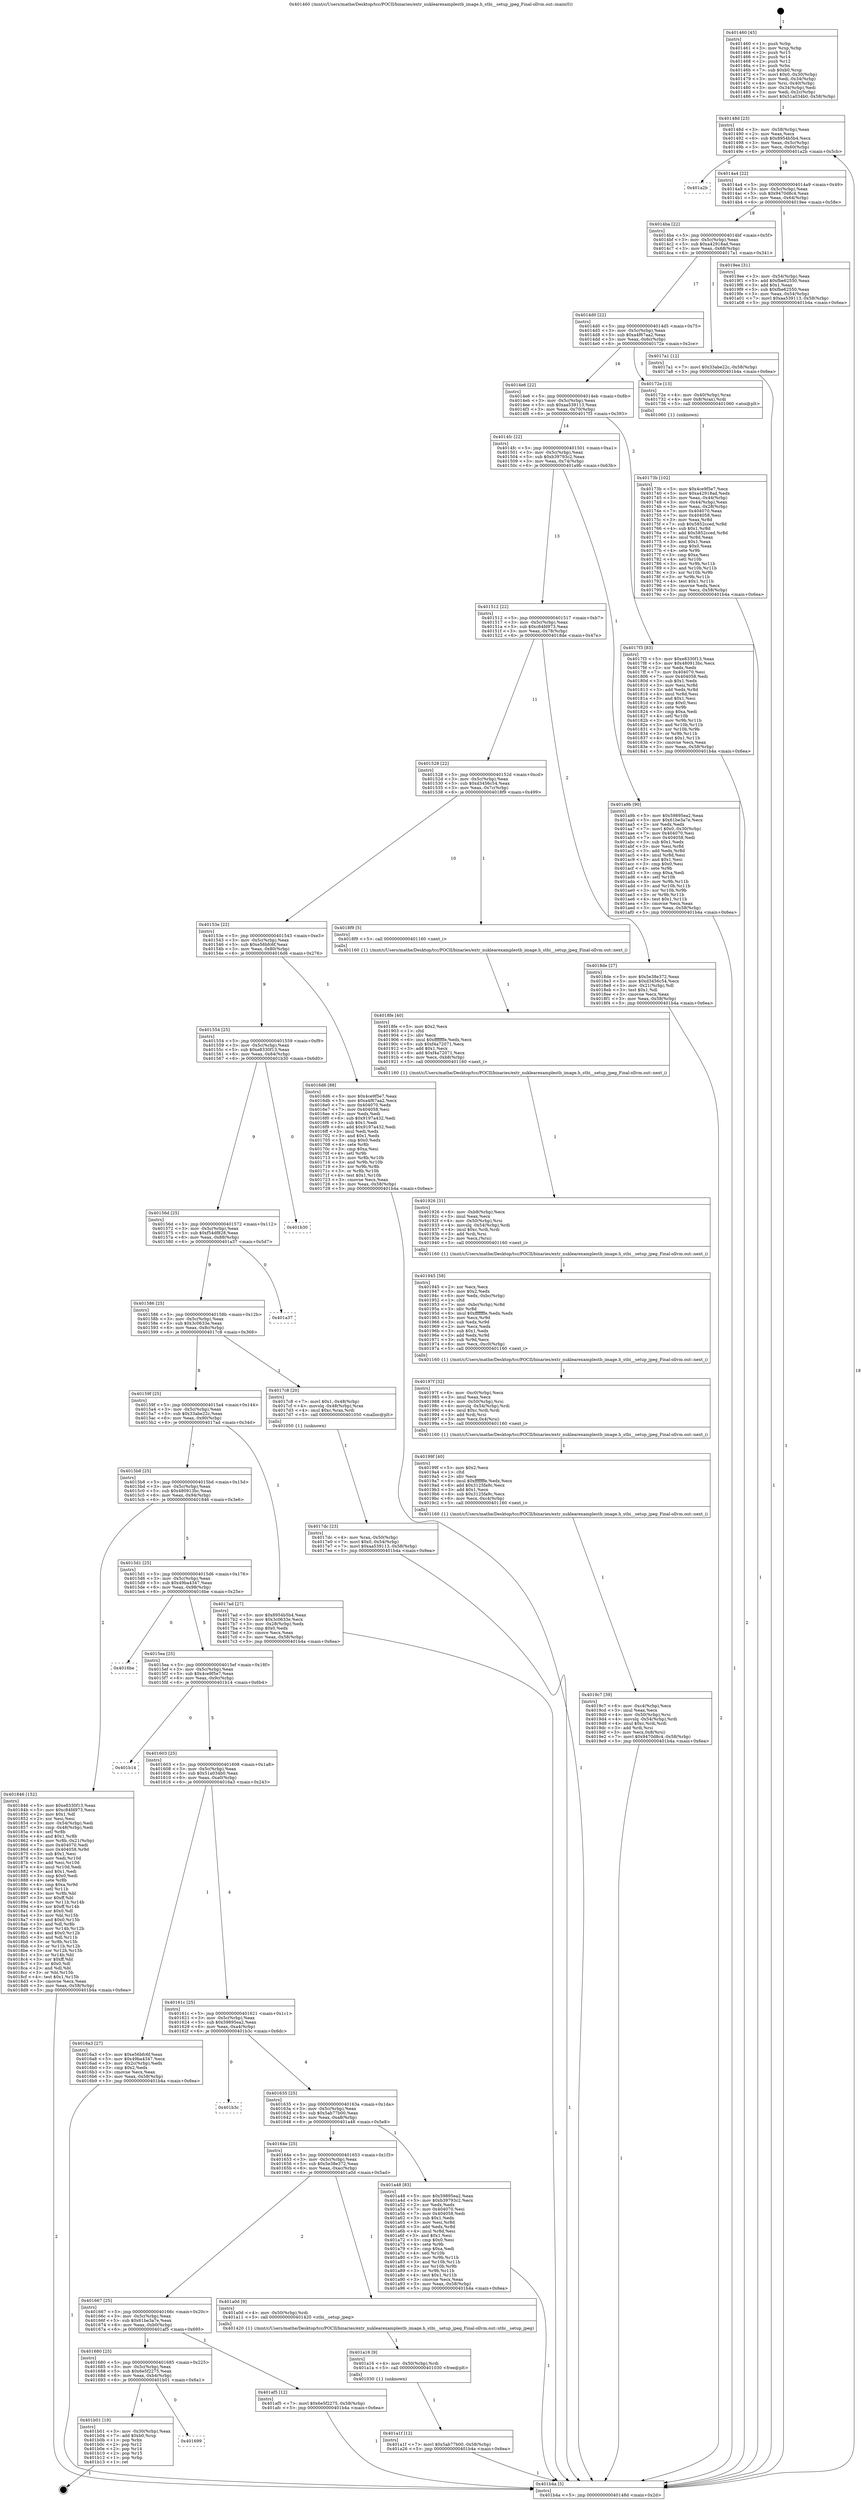 digraph "0x401460" {
  label = "0x401460 (/mnt/c/Users/mathe/Desktop/tcc/POCII/binaries/extr_nuklearexamplestb_image.h_stbi__setup_jpeg_Final-ollvm.out::main(0))"
  labelloc = "t"
  node[shape=record]

  Entry [label="",width=0.3,height=0.3,shape=circle,fillcolor=black,style=filled]
  "0x40148d" [label="{
     0x40148d [23]\l
     | [instrs]\l
     &nbsp;&nbsp;0x40148d \<+3\>: mov -0x58(%rbp),%eax\l
     &nbsp;&nbsp;0x401490 \<+2\>: mov %eax,%ecx\l
     &nbsp;&nbsp;0x401492 \<+6\>: sub $0x8954b5b4,%ecx\l
     &nbsp;&nbsp;0x401498 \<+3\>: mov %eax,-0x5c(%rbp)\l
     &nbsp;&nbsp;0x40149b \<+3\>: mov %ecx,-0x60(%rbp)\l
     &nbsp;&nbsp;0x40149e \<+6\>: je 0000000000401a2b \<main+0x5cb\>\l
  }"]
  "0x401a2b" [label="{
     0x401a2b\l
  }", style=dashed]
  "0x4014a4" [label="{
     0x4014a4 [22]\l
     | [instrs]\l
     &nbsp;&nbsp;0x4014a4 \<+5\>: jmp 00000000004014a9 \<main+0x49\>\l
     &nbsp;&nbsp;0x4014a9 \<+3\>: mov -0x5c(%rbp),%eax\l
     &nbsp;&nbsp;0x4014ac \<+5\>: sub $0x9470d8c4,%eax\l
     &nbsp;&nbsp;0x4014b1 \<+3\>: mov %eax,-0x64(%rbp)\l
     &nbsp;&nbsp;0x4014b4 \<+6\>: je 00000000004019ee \<main+0x58e\>\l
  }"]
  Exit [label="",width=0.3,height=0.3,shape=circle,fillcolor=black,style=filled,peripheries=2]
  "0x4019ee" [label="{
     0x4019ee [31]\l
     | [instrs]\l
     &nbsp;&nbsp;0x4019ee \<+3\>: mov -0x54(%rbp),%eax\l
     &nbsp;&nbsp;0x4019f1 \<+5\>: add $0xfbe62550,%eax\l
     &nbsp;&nbsp;0x4019f6 \<+3\>: add $0x1,%eax\l
     &nbsp;&nbsp;0x4019f9 \<+5\>: sub $0xfbe62550,%eax\l
     &nbsp;&nbsp;0x4019fe \<+3\>: mov %eax,-0x54(%rbp)\l
     &nbsp;&nbsp;0x401a01 \<+7\>: movl $0xaa539113,-0x58(%rbp)\l
     &nbsp;&nbsp;0x401a08 \<+5\>: jmp 0000000000401b4a \<main+0x6ea\>\l
  }"]
  "0x4014ba" [label="{
     0x4014ba [22]\l
     | [instrs]\l
     &nbsp;&nbsp;0x4014ba \<+5\>: jmp 00000000004014bf \<main+0x5f\>\l
     &nbsp;&nbsp;0x4014bf \<+3\>: mov -0x5c(%rbp),%eax\l
     &nbsp;&nbsp;0x4014c2 \<+5\>: sub $0xa42918ad,%eax\l
     &nbsp;&nbsp;0x4014c7 \<+3\>: mov %eax,-0x68(%rbp)\l
     &nbsp;&nbsp;0x4014ca \<+6\>: je 00000000004017a1 \<main+0x341\>\l
  }"]
  "0x401699" [label="{
     0x401699\l
  }", style=dashed]
  "0x4017a1" [label="{
     0x4017a1 [12]\l
     | [instrs]\l
     &nbsp;&nbsp;0x4017a1 \<+7\>: movl $0x33abe22c,-0x58(%rbp)\l
     &nbsp;&nbsp;0x4017a8 \<+5\>: jmp 0000000000401b4a \<main+0x6ea\>\l
  }"]
  "0x4014d0" [label="{
     0x4014d0 [22]\l
     | [instrs]\l
     &nbsp;&nbsp;0x4014d0 \<+5\>: jmp 00000000004014d5 \<main+0x75\>\l
     &nbsp;&nbsp;0x4014d5 \<+3\>: mov -0x5c(%rbp),%eax\l
     &nbsp;&nbsp;0x4014d8 \<+5\>: sub $0xa4f67aa2,%eax\l
     &nbsp;&nbsp;0x4014dd \<+3\>: mov %eax,-0x6c(%rbp)\l
     &nbsp;&nbsp;0x4014e0 \<+6\>: je 000000000040172e \<main+0x2ce\>\l
  }"]
  "0x401b01" [label="{
     0x401b01 [19]\l
     | [instrs]\l
     &nbsp;&nbsp;0x401b01 \<+3\>: mov -0x30(%rbp),%eax\l
     &nbsp;&nbsp;0x401b04 \<+7\>: add $0xb0,%rsp\l
     &nbsp;&nbsp;0x401b0b \<+1\>: pop %rbx\l
     &nbsp;&nbsp;0x401b0c \<+2\>: pop %r12\l
     &nbsp;&nbsp;0x401b0e \<+2\>: pop %r14\l
     &nbsp;&nbsp;0x401b10 \<+2\>: pop %r15\l
     &nbsp;&nbsp;0x401b12 \<+1\>: pop %rbp\l
     &nbsp;&nbsp;0x401b13 \<+1\>: ret\l
  }"]
  "0x40172e" [label="{
     0x40172e [13]\l
     | [instrs]\l
     &nbsp;&nbsp;0x40172e \<+4\>: mov -0x40(%rbp),%rax\l
     &nbsp;&nbsp;0x401732 \<+4\>: mov 0x8(%rax),%rdi\l
     &nbsp;&nbsp;0x401736 \<+5\>: call 0000000000401060 \<atoi@plt\>\l
     | [calls]\l
     &nbsp;&nbsp;0x401060 \{1\} (unknown)\l
  }"]
  "0x4014e6" [label="{
     0x4014e6 [22]\l
     | [instrs]\l
     &nbsp;&nbsp;0x4014e6 \<+5\>: jmp 00000000004014eb \<main+0x8b\>\l
     &nbsp;&nbsp;0x4014eb \<+3\>: mov -0x5c(%rbp),%eax\l
     &nbsp;&nbsp;0x4014ee \<+5\>: sub $0xaa539113,%eax\l
     &nbsp;&nbsp;0x4014f3 \<+3\>: mov %eax,-0x70(%rbp)\l
     &nbsp;&nbsp;0x4014f6 \<+6\>: je 00000000004017f3 \<main+0x393\>\l
  }"]
  "0x401680" [label="{
     0x401680 [25]\l
     | [instrs]\l
     &nbsp;&nbsp;0x401680 \<+5\>: jmp 0000000000401685 \<main+0x225\>\l
     &nbsp;&nbsp;0x401685 \<+3\>: mov -0x5c(%rbp),%eax\l
     &nbsp;&nbsp;0x401688 \<+5\>: sub $0x6e5f2275,%eax\l
     &nbsp;&nbsp;0x40168d \<+6\>: mov %eax,-0xb4(%rbp)\l
     &nbsp;&nbsp;0x401693 \<+6\>: je 0000000000401b01 \<main+0x6a1\>\l
  }"]
  "0x4017f3" [label="{
     0x4017f3 [83]\l
     | [instrs]\l
     &nbsp;&nbsp;0x4017f3 \<+5\>: mov $0xe8330f13,%eax\l
     &nbsp;&nbsp;0x4017f8 \<+5\>: mov $0x480913bc,%ecx\l
     &nbsp;&nbsp;0x4017fd \<+2\>: xor %edx,%edx\l
     &nbsp;&nbsp;0x4017ff \<+7\>: mov 0x404070,%esi\l
     &nbsp;&nbsp;0x401806 \<+7\>: mov 0x404058,%edi\l
     &nbsp;&nbsp;0x40180d \<+3\>: sub $0x1,%edx\l
     &nbsp;&nbsp;0x401810 \<+3\>: mov %esi,%r8d\l
     &nbsp;&nbsp;0x401813 \<+3\>: add %edx,%r8d\l
     &nbsp;&nbsp;0x401816 \<+4\>: imul %r8d,%esi\l
     &nbsp;&nbsp;0x40181a \<+3\>: and $0x1,%esi\l
     &nbsp;&nbsp;0x40181d \<+3\>: cmp $0x0,%esi\l
     &nbsp;&nbsp;0x401820 \<+4\>: sete %r9b\l
     &nbsp;&nbsp;0x401824 \<+3\>: cmp $0xa,%edi\l
     &nbsp;&nbsp;0x401827 \<+4\>: setl %r10b\l
     &nbsp;&nbsp;0x40182b \<+3\>: mov %r9b,%r11b\l
     &nbsp;&nbsp;0x40182e \<+3\>: and %r10b,%r11b\l
     &nbsp;&nbsp;0x401831 \<+3\>: xor %r10b,%r9b\l
     &nbsp;&nbsp;0x401834 \<+3\>: or %r9b,%r11b\l
     &nbsp;&nbsp;0x401837 \<+4\>: test $0x1,%r11b\l
     &nbsp;&nbsp;0x40183b \<+3\>: cmovne %ecx,%eax\l
     &nbsp;&nbsp;0x40183e \<+3\>: mov %eax,-0x58(%rbp)\l
     &nbsp;&nbsp;0x401841 \<+5\>: jmp 0000000000401b4a \<main+0x6ea\>\l
  }"]
  "0x4014fc" [label="{
     0x4014fc [22]\l
     | [instrs]\l
     &nbsp;&nbsp;0x4014fc \<+5\>: jmp 0000000000401501 \<main+0xa1\>\l
     &nbsp;&nbsp;0x401501 \<+3\>: mov -0x5c(%rbp),%eax\l
     &nbsp;&nbsp;0x401504 \<+5\>: sub $0xb39793c2,%eax\l
     &nbsp;&nbsp;0x401509 \<+3\>: mov %eax,-0x74(%rbp)\l
     &nbsp;&nbsp;0x40150c \<+6\>: je 0000000000401a9b \<main+0x63b\>\l
  }"]
  "0x401af5" [label="{
     0x401af5 [12]\l
     | [instrs]\l
     &nbsp;&nbsp;0x401af5 \<+7\>: movl $0x6e5f2275,-0x58(%rbp)\l
     &nbsp;&nbsp;0x401afc \<+5\>: jmp 0000000000401b4a \<main+0x6ea\>\l
  }"]
  "0x401a9b" [label="{
     0x401a9b [90]\l
     | [instrs]\l
     &nbsp;&nbsp;0x401a9b \<+5\>: mov $0x59895ea2,%eax\l
     &nbsp;&nbsp;0x401aa0 \<+5\>: mov $0x61be3a7e,%ecx\l
     &nbsp;&nbsp;0x401aa5 \<+2\>: xor %edx,%edx\l
     &nbsp;&nbsp;0x401aa7 \<+7\>: movl $0x0,-0x30(%rbp)\l
     &nbsp;&nbsp;0x401aae \<+7\>: mov 0x404070,%esi\l
     &nbsp;&nbsp;0x401ab5 \<+7\>: mov 0x404058,%edi\l
     &nbsp;&nbsp;0x401abc \<+3\>: sub $0x1,%edx\l
     &nbsp;&nbsp;0x401abf \<+3\>: mov %esi,%r8d\l
     &nbsp;&nbsp;0x401ac2 \<+3\>: add %edx,%r8d\l
     &nbsp;&nbsp;0x401ac5 \<+4\>: imul %r8d,%esi\l
     &nbsp;&nbsp;0x401ac9 \<+3\>: and $0x1,%esi\l
     &nbsp;&nbsp;0x401acc \<+3\>: cmp $0x0,%esi\l
     &nbsp;&nbsp;0x401acf \<+4\>: sete %r9b\l
     &nbsp;&nbsp;0x401ad3 \<+3\>: cmp $0xa,%edi\l
     &nbsp;&nbsp;0x401ad6 \<+4\>: setl %r10b\l
     &nbsp;&nbsp;0x401ada \<+3\>: mov %r9b,%r11b\l
     &nbsp;&nbsp;0x401add \<+3\>: and %r10b,%r11b\l
     &nbsp;&nbsp;0x401ae0 \<+3\>: xor %r10b,%r9b\l
     &nbsp;&nbsp;0x401ae3 \<+3\>: or %r9b,%r11b\l
     &nbsp;&nbsp;0x401ae6 \<+4\>: test $0x1,%r11b\l
     &nbsp;&nbsp;0x401aea \<+3\>: cmovne %ecx,%eax\l
     &nbsp;&nbsp;0x401aed \<+3\>: mov %eax,-0x58(%rbp)\l
     &nbsp;&nbsp;0x401af0 \<+5\>: jmp 0000000000401b4a \<main+0x6ea\>\l
  }"]
  "0x401512" [label="{
     0x401512 [22]\l
     | [instrs]\l
     &nbsp;&nbsp;0x401512 \<+5\>: jmp 0000000000401517 \<main+0xb7\>\l
     &nbsp;&nbsp;0x401517 \<+3\>: mov -0x5c(%rbp),%eax\l
     &nbsp;&nbsp;0x40151a \<+5\>: sub $0xc84fd973,%eax\l
     &nbsp;&nbsp;0x40151f \<+3\>: mov %eax,-0x78(%rbp)\l
     &nbsp;&nbsp;0x401522 \<+6\>: je 00000000004018de \<main+0x47e\>\l
  }"]
  "0x401a1f" [label="{
     0x401a1f [12]\l
     | [instrs]\l
     &nbsp;&nbsp;0x401a1f \<+7\>: movl $0x5ab77b00,-0x58(%rbp)\l
     &nbsp;&nbsp;0x401a26 \<+5\>: jmp 0000000000401b4a \<main+0x6ea\>\l
  }"]
  "0x4018de" [label="{
     0x4018de [27]\l
     | [instrs]\l
     &nbsp;&nbsp;0x4018de \<+5\>: mov $0x5e38e372,%eax\l
     &nbsp;&nbsp;0x4018e3 \<+5\>: mov $0xd3456c54,%ecx\l
     &nbsp;&nbsp;0x4018e8 \<+3\>: mov -0x21(%rbp),%dl\l
     &nbsp;&nbsp;0x4018eb \<+3\>: test $0x1,%dl\l
     &nbsp;&nbsp;0x4018ee \<+3\>: cmovne %ecx,%eax\l
     &nbsp;&nbsp;0x4018f1 \<+3\>: mov %eax,-0x58(%rbp)\l
     &nbsp;&nbsp;0x4018f4 \<+5\>: jmp 0000000000401b4a \<main+0x6ea\>\l
  }"]
  "0x401528" [label="{
     0x401528 [22]\l
     | [instrs]\l
     &nbsp;&nbsp;0x401528 \<+5\>: jmp 000000000040152d \<main+0xcd\>\l
     &nbsp;&nbsp;0x40152d \<+3\>: mov -0x5c(%rbp),%eax\l
     &nbsp;&nbsp;0x401530 \<+5\>: sub $0xd3456c54,%eax\l
     &nbsp;&nbsp;0x401535 \<+3\>: mov %eax,-0x7c(%rbp)\l
     &nbsp;&nbsp;0x401538 \<+6\>: je 00000000004018f9 \<main+0x499\>\l
  }"]
  "0x401a16" [label="{
     0x401a16 [9]\l
     | [instrs]\l
     &nbsp;&nbsp;0x401a16 \<+4\>: mov -0x50(%rbp),%rdi\l
     &nbsp;&nbsp;0x401a1a \<+5\>: call 0000000000401030 \<free@plt\>\l
     | [calls]\l
     &nbsp;&nbsp;0x401030 \{1\} (unknown)\l
  }"]
  "0x4018f9" [label="{
     0x4018f9 [5]\l
     | [instrs]\l
     &nbsp;&nbsp;0x4018f9 \<+5\>: call 0000000000401160 \<next_i\>\l
     | [calls]\l
     &nbsp;&nbsp;0x401160 \{1\} (/mnt/c/Users/mathe/Desktop/tcc/POCII/binaries/extr_nuklearexamplestb_image.h_stbi__setup_jpeg_Final-ollvm.out::next_i)\l
  }"]
  "0x40153e" [label="{
     0x40153e [22]\l
     | [instrs]\l
     &nbsp;&nbsp;0x40153e \<+5\>: jmp 0000000000401543 \<main+0xe3\>\l
     &nbsp;&nbsp;0x401543 \<+3\>: mov -0x5c(%rbp),%eax\l
     &nbsp;&nbsp;0x401546 \<+5\>: sub $0xe56bfc6f,%eax\l
     &nbsp;&nbsp;0x40154b \<+3\>: mov %eax,-0x80(%rbp)\l
     &nbsp;&nbsp;0x40154e \<+6\>: je 00000000004016d6 \<main+0x276\>\l
  }"]
  "0x401667" [label="{
     0x401667 [25]\l
     | [instrs]\l
     &nbsp;&nbsp;0x401667 \<+5\>: jmp 000000000040166c \<main+0x20c\>\l
     &nbsp;&nbsp;0x40166c \<+3\>: mov -0x5c(%rbp),%eax\l
     &nbsp;&nbsp;0x40166f \<+5\>: sub $0x61be3a7e,%eax\l
     &nbsp;&nbsp;0x401674 \<+6\>: mov %eax,-0xb0(%rbp)\l
     &nbsp;&nbsp;0x40167a \<+6\>: je 0000000000401af5 \<main+0x695\>\l
  }"]
  "0x4016d6" [label="{
     0x4016d6 [88]\l
     | [instrs]\l
     &nbsp;&nbsp;0x4016d6 \<+5\>: mov $0x4ce9f5e7,%eax\l
     &nbsp;&nbsp;0x4016db \<+5\>: mov $0xa4f67aa2,%ecx\l
     &nbsp;&nbsp;0x4016e0 \<+7\>: mov 0x404070,%edx\l
     &nbsp;&nbsp;0x4016e7 \<+7\>: mov 0x404058,%esi\l
     &nbsp;&nbsp;0x4016ee \<+2\>: mov %edx,%edi\l
     &nbsp;&nbsp;0x4016f0 \<+6\>: sub $0x9197a432,%edi\l
     &nbsp;&nbsp;0x4016f6 \<+3\>: sub $0x1,%edi\l
     &nbsp;&nbsp;0x4016f9 \<+6\>: add $0x9197a432,%edi\l
     &nbsp;&nbsp;0x4016ff \<+3\>: imul %edi,%edx\l
     &nbsp;&nbsp;0x401702 \<+3\>: and $0x1,%edx\l
     &nbsp;&nbsp;0x401705 \<+3\>: cmp $0x0,%edx\l
     &nbsp;&nbsp;0x401708 \<+4\>: sete %r8b\l
     &nbsp;&nbsp;0x40170c \<+3\>: cmp $0xa,%esi\l
     &nbsp;&nbsp;0x40170f \<+4\>: setl %r9b\l
     &nbsp;&nbsp;0x401713 \<+3\>: mov %r8b,%r10b\l
     &nbsp;&nbsp;0x401716 \<+3\>: and %r9b,%r10b\l
     &nbsp;&nbsp;0x401719 \<+3\>: xor %r9b,%r8b\l
     &nbsp;&nbsp;0x40171c \<+3\>: or %r8b,%r10b\l
     &nbsp;&nbsp;0x40171f \<+4\>: test $0x1,%r10b\l
     &nbsp;&nbsp;0x401723 \<+3\>: cmovne %ecx,%eax\l
     &nbsp;&nbsp;0x401726 \<+3\>: mov %eax,-0x58(%rbp)\l
     &nbsp;&nbsp;0x401729 \<+5\>: jmp 0000000000401b4a \<main+0x6ea\>\l
  }"]
  "0x401554" [label="{
     0x401554 [25]\l
     | [instrs]\l
     &nbsp;&nbsp;0x401554 \<+5\>: jmp 0000000000401559 \<main+0xf9\>\l
     &nbsp;&nbsp;0x401559 \<+3\>: mov -0x5c(%rbp),%eax\l
     &nbsp;&nbsp;0x40155c \<+5\>: sub $0xe8330f13,%eax\l
     &nbsp;&nbsp;0x401561 \<+6\>: mov %eax,-0x84(%rbp)\l
     &nbsp;&nbsp;0x401567 \<+6\>: je 0000000000401b30 \<main+0x6d0\>\l
  }"]
  "0x401a0d" [label="{
     0x401a0d [9]\l
     | [instrs]\l
     &nbsp;&nbsp;0x401a0d \<+4\>: mov -0x50(%rbp),%rdi\l
     &nbsp;&nbsp;0x401a11 \<+5\>: call 0000000000401420 \<stbi__setup_jpeg\>\l
     | [calls]\l
     &nbsp;&nbsp;0x401420 \{1\} (/mnt/c/Users/mathe/Desktop/tcc/POCII/binaries/extr_nuklearexamplestb_image.h_stbi__setup_jpeg_Final-ollvm.out::stbi__setup_jpeg)\l
  }"]
  "0x401b30" [label="{
     0x401b30\l
  }", style=dashed]
  "0x40156d" [label="{
     0x40156d [25]\l
     | [instrs]\l
     &nbsp;&nbsp;0x40156d \<+5\>: jmp 0000000000401572 \<main+0x112\>\l
     &nbsp;&nbsp;0x401572 \<+3\>: mov -0x5c(%rbp),%eax\l
     &nbsp;&nbsp;0x401575 \<+5\>: sub $0xf54df828,%eax\l
     &nbsp;&nbsp;0x40157a \<+6\>: mov %eax,-0x88(%rbp)\l
     &nbsp;&nbsp;0x401580 \<+6\>: je 0000000000401a37 \<main+0x5d7\>\l
  }"]
  "0x40164e" [label="{
     0x40164e [25]\l
     | [instrs]\l
     &nbsp;&nbsp;0x40164e \<+5\>: jmp 0000000000401653 \<main+0x1f3\>\l
     &nbsp;&nbsp;0x401653 \<+3\>: mov -0x5c(%rbp),%eax\l
     &nbsp;&nbsp;0x401656 \<+5\>: sub $0x5e38e372,%eax\l
     &nbsp;&nbsp;0x40165b \<+6\>: mov %eax,-0xac(%rbp)\l
     &nbsp;&nbsp;0x401661 \<+6\>: je 0000000000401a0d \<main+0x5ad\>\l
  }"]
  "0x401a37" [label="{
     0x401a37\l
  }", style=dashed]
  "0x401586" [label="{
     0x401586 [25]\l
     | [instrs]\l
     &nbsp;&nbsp;0x401586 \<+5\>: jmp 000000000040158b \<main+0x12b\>\l
     &nbsp;&nbsp;0x40158b \<+3\>: mov -0x5c(%rbp),%eax\l
     &nbsp;&nbsp;0x40158e \<+5\>: sub $0x3c0633e,%eax\l
     &nbsp;&nbsp;0x401593 \<+6\>: mov %eax,-0x8c(%rbp)\l
     &nbsp;&nbsp;0x401599 \<+6\>: je 00000000004017c8 \<main+0x368\>\l
  }"]
  "0x401a48" [label="{
     0x401a48 [83]\l
     | [instrs]\l
     &nbsp;&nbsp;0x401a48 \<+5\>: mov $0x59895ea2,%eax\l
     &nbsp;&nbsp;0x401a4d \<+5\>: mov $0xb39793c2,%ecx\l
     &nbsp;&nbsp;0x401a52 \<+2\>: xor %edx,%edx\l
     &nbsp;&nbsp;0x401a54 \<+7\>: mov 0x404070,%esi\l
     &nbsp;&nbsp;0x401a5b \<+7\>: mov 0x404058,%edi\l
     &nbsp;&nbsp;0x401a62 \<+3\>: sub $0x1,%edx\l
     &nbsp;&nbsp;0x401a65 \<+3\>: mov %esi,%r8d\l
     &nbsp;&nbsp;0x401a68 \<+3\>: add %edx,%r8d\l
     &nbsp;&nbsp;0x401a6b \<+4\>: imul %r8d,%esi\l
     &nbsp;&nbsp;0x401a6f \<+3\>: and $0x1,%esi\l
     &nbsp;&nbsp;0x401a72 \<+3\>: cmp $0x0,%esi\l
     &nbsp;&nbsp;0x401a75 \<+4\>: sete %r9b\l
     &nbsp;&nbsp;0x401a79 \<+3\>: cmp $0xa,%edi\l
     &nbsp;&nbsp;0x401a7c \<+4\>: setl %r10b\l
     &nbsp;&nbsp;0x401a80 \<+3\>: mov %r9b,%r11b\l
     &nbsp;&nbsp;0x401a83 \<+3\>: and %r10b,%r11b\l
     &nbsp;&nbsp;0x401a86 \<+3\>: xor %r10b,%r9b\l
     &nbsp;&nbsp;0x401a89 \<+3\>: or %r9b,%r11b\l
     &nbsp;&nbsp;0x401a8c \<+4\>: test $0x1,%r11b\l
     &nbsp;&nbsp;0x401a90 \<+3\>: cmovne %ecx,%eax\l
     &nbsp;&nbsp;0x401a93 \<+3\>: mov %eax,-0x58(%rbp)\l
     &nbsp;&nbsp;0x401a96 \<+5\>: jmp 0000000000401b4a \<main+0x6ea\>\l
  }"]
  "0x4017c8" [label="{
     0x4017c8 [20]\l
     | [instrs]\l
     &nbsp;&nbsp;0x4017c8 \<+7\>: movl $0x1,-0x48(%rbp)\l
     &nbsp;&nbsp;0x4017cf \<+4\>: movslq -0x48(%rbp),%rax\l
     &nbsp;&nbsp;0x4017d3 \<+4\>: imul $0xc,%rax,%rdi\l
     &nbsp;&nbsp;0x4017d7 \<+5\>: call 0000000000401050 \<malloc@plt\>\l
     | [calls]\l
     &nbsp;&nbsp;0x401050 \{1\} (unknown)\l
  }"]
  "0x40159f" [label="{
     0x40159f [25]\l
     | [instrs]\l
     &nbsp;&nbsp;0x40159f \<+5\>: jmp 00000000004015a4 \<main+0x144\>\l
     &nbsp;&nbsp;0x4015a4 \<+3\>: mov -0x5c(%rbp),%eax\l
     &nbsp;&nbsp;0x4015a7 \<+5\>: sub $0x33abe22c,%eax\l
     &nbsp;&nbsp;0x4015ac \<+6\>: mov %eax,-0x90(%rbp)\l
     &nbsp;&nbsp;0x4015b2 \<+6\>: je 00000000004017ad \<main+0x34d\>\l
  }"]
  "0x401635" [label="{
     0x401635 [25]\l
     | [instrs]\l
     &nbsp;&nbsp;0x401635 \<+5\>: jmp 000000000040163a \<main+0x1da\>\l
     &nbsp;&nbsp;0x40163a \<+3\>: mov -0x5c(%rbp),%eax\l
     &nbsp;&nbsp;0x40163d \<+5\>: sub $0x5ab77b00,%eax\l
     &nbsp;&nbsp;0x401642 \<+6\>: mov %eax,-0xa8(%rbp)\l
     &nbsp;&nbsp;0x401648 \<+6\>: je 0000000000401a48 \<main+0x5e8\>\l
  }"]
  "0x4017ad" [label="{
     0x4017ad [27]\l
     | [instrs]\l
     &nbsp;&nbsp;0x4017ad \<+5\>: mov $0x8954b5b4,%eax\l
     &nbsp;&nbsp;0x4017b2 \<+5\>: mov $0x3c0633e,%ecx\l
     &nbsp;&nbsp;0x4017b7 \<+3\>: mov -0x28(%rbp),%edx\l
     &nbsp;&nbsp;0x4017ba \<+3\>: cmp $0x0,%edx\l
     &nbsp;&nbsp;0x4017bd \<+3\>: cmove %ecx,%eax\l
     &nbsp;&nbsp;0x4017c0 \<+3\>: mov %eax,-0x58(%rbp)\l
     &nbsp;&nbsp;0x4017c3 \<+5\>: jmp 0000000000401b4a \<main+0x6ea\>\l
  }"]
  "0x4015b8" [label="{
     0x4015b8 [25]\l
     | [instrs]\l
     &nbsp;&nbsp;0x4015b8 \<+5\>: jmp 00000000004015bd \<main+0x15d\>\l
     &nbsp;&nbsp;0x4015bd \<+3\>: mov -0x5c(%rbp),%eax\l
     &nbsp;&nbsp;0x4015c0 \<+5\>: sub $0x480913bc,%eax\l
     &nbsp;&nbsp;0x4015c5 \<+6\>: mov %eax,-0x94(%rbp)\l
     &nbsp;&nbsp;0x4015cb \<+6\>: je 0000000000401846 \<main+0x3e6\>\l
  }"]
  "0x401b3c" [label="{
     0x401b3c\l
  }", style=dashed]
  "0x401846" [label="{
     0x401846 [152]\l
     | [instrs]\l
     &nbsp;&nbsp;0x401846 \<+5\>: mov $0xe8330f13,%eax\l
     &nbsp;&nbsp;0x40184b \<+5\>: mov $0xc84fd973,%ecx\l
     &nbsp;&nbsp;0x401850 \<+2\>: mov $0x1,%dl\l
     &nbsp;&nbsp;0x401852 \<+2\>: xor %esi,%esi\l
     &nbsp;&nbsp;0x401854 \<+3\>: mov -0x54(%rbp),%edi\l
     &nbsp;&nbsp;0x401857 \<+3\>: cmp -0x48(%rbp),%edi\l
     &nbsp;&nbsp;0x40185a \<+4\>: setl %r8b\l
     &nbsp;&nbsp;0x40185e \<+4\>: and $0x1,%r8b\l
     &nbsp;&nbsp;0x401862 \<+4\>: mov %r8b,-0x21(%rbp)\l
     &nbsp;&nbsp;0x401866 \<+7\>: mov 0x404070,%edi\l
     &nbsp;&nbsp;0x40186d \<+8\>: mov 0x404058,%r9d\l
     &nbsp;&nbsp;0x401875 \<+3\>: sub $0x1,%esi\l
     &nbsp;&nbsp;0x401878 \<+3\>: mov %edi,%r10d\l
     &nbsp;&nbsp;0x40187b \<+3\>: add %esi,%r10d\l
     &nbsp;&nbsp;0x40187e \<+4\>: imul %r10d,%edi\l
     &nbsp;&nbsp;0x401882 \<+3\>: and $0x1,%edi\l
     &nbsp;&nbsp;0x401885 \<+3\>: cmp $0x0,%edi\l
     &nbsp;&nbsp;0x401888 \<+4\>: sete %r8b\l
     &nbsp;&nbsp;0x40188c \<+4\>: cmp $0xa,%r9d\l
     &nbsp;&nbsp;0x401890 \<+4\>: setl %r11b\l
     &nbsp;&nbsp;0x401894 \<+3\>: mov %r8b,%bl\l
     &nbsp;&nbsp;0x401897 \<+3\>: xor $0xff,%bl\l
     &nbsp;&nbsp;0x40189a \<+3\>: mov %r11b,%r14b\l
     &nbsp;&nbsp;0x40189d \<+4\>: xor $0xff,%r14b\l
     &nbsp;&nbsp;0x4018a1 \<+3\>: xor $0x0,%dl\l
     &nbsp;&nbsp;0x4018a4 \<+3\>: mov %bl,%r15b\l
     &nbsp;&nbsp;0x4018a7 \<+4\>: and $0x0,%r15b\l
     &nbsp;&nbsp;0x4018ab \<+3\>: and %dl,%r8b\l
     &nbsp;&nbsp;0x4018ae \<+3\>: mov %r14b,%r12b\l
     &nbsp;&nbsp;0x4018b1 \<+4\>: and $0x0,%r12b\l
     &nbsp;&nbsp;0x4018b5 \<+3\>: and %dl,%r11b\l
     &nbsp;&nbsp;0x4018b8 \<+3\>: or %r8b,%r15b\l
     &nbsp;&nbsp;0x4018bb \<+3\>: or %r11b,%r12b\l
     &nbsp;&nbsp;0x4018be \<+3\>: xor %r12b,%r15b\l
     &nbsp;&nbsp;0x4018c1 \<+3\>: or %r14b,%bl\l
     &nbsp;&nbsp;0x4018c4 \<+3\>: xor $0xff,%bl\l
     &nbsp;&nbsp;0x4018c7 \<+3\>: or $0x0,%dl\l
     &nbsp;&nbsp;0x4018ca \<+2\>: and %dl,%bl\l
     &nbsp;&nbsp;0x4018cc \<+3\>: or %bl,%r15b\l
     &nbsp;&nbsp;0x4018cf \<+4\>: test $0x1,%r15b\l
     &nbsp;&nbsp;0x4018d3 \<+3\>: cmovne %ecx,%eax\l
     &nbsp;&nbsp;0x4018d6 \<+3\>: mov %eax,-0x58(%rbp)\l
     &nbsp;&nbsp;0x4018d9 \<+5\>: jmp 0000000000401b4a \<main+0x6ea\>\l
  }"]
  "0x4015d1" [label="{
     0x4015d1 [25]\l
     | [instrs]\l
     &nbsp;&nbsp;0x4015d1 \<+5\>: jmp 00000000004015d6 \<main+0x176\>\l
     &nbsp;&nbsp;0x4015d6 \<+3\>: mov -0x5c(%rbp),%eax\l
     &nbsp;&nbsp;0x4015d9 \<+5\>: sub $0x49ba4347,%eax\l
     &nbsp;&nbsp;0x4015de \<+6\>: mov %eax,-0x98(%rbp)\l
     &nbsp;&nbsp;0x4015e4 \<+6\>: je 00000000004016be \<main+0x25e\>\l
  }"]
  "0x4019c7" [label="{
     0x4019c7 [39]\l
     | [instrs]\l
     &nbsp;&nbsp;0x4019c7 \<+6\>: mov -0xc4(%rbp),%ecx\l
     &nbsp;&nbsp;0x4019cd \<+3\>: imul %eax,%ecx\l
     &nbsp;&nbsp;0x4019d0 \<+4\>: mov -0x50(%rbp),%rsi\l
     &nbsp;&nbsp;0x4019d4 \<+4\>: movslq -0x54(%rbp),%rdi\l
     &nbsp;&nbsp;0x4019d8 \<+4\>: imul $0xc,%rdi,%rdi\l
     &nbsp;&nbsp;0x4019dc \<+3\>: add %rdi,%rsi\l
     &nbsp;&nbsp;0x4019df \<+3\>: mov %ecx,0x8(%rsi)\l
     &nbsp;&nbsp;0x4019e2 \<+7\>: movl $0x9470d8c4,-0x58(%rbp)\l
     &nbsp;&nbsp;0x4019e9 \<+5\>: jmp 0000000000401b4a \<main+0x6ea\>\l
  }"]
  "0x4016be" [label="{
     0x4016be\l
  }", style=dashed]
  "0x4015ea" [label="{
     0x4015ea [25]\l
     | [instrs]\l
     &nbsp;&nbsp;0x4015ea \<+5\>: jmp 00000000004015ef \<main+0x18f\>\l
     &nbsp;&nbsp;0x4015ef \<+3\>: mov -0x5c(%rbp),%eax\l
     &nbsp;&nbsp;0x4015f2 \<+5\>: sub $0x4ce9f5e7,%eax\l
     &nbsp;&nbsp;0x4015f7 \<+6\>: mov %eax,-0x9c(%rbp)\l
     &nbsp;&nbsp;0x4015fd \<+6\>: je 0000000000401b14 \<main+0x6b4\>\l
  }"]
  "0x40199f" [label="{
     0x40199f [40]\l
     | [instrs]\l
     &nbsp;&nbsp;0x40199f \<+5\>: mov $0x2,%ecx\l
     &nbsp;&nbsp;0x4019a4 \<+1\>: cltd\l
     &nbsp;&nbsp;0x4019a5 \<+2\>: idiv %ecx\l
     &nbsp;&nbsp;0x4019a7 \<+6\>: imul $0xfffffffe,%edx,%ecx\l
     &nbsp;&nbsp;0x4019ad \<+6\>: add $0x3125fa9c,%ecx\l
     &nbsp;&nbsp;0x4019b3 \<+3\>: add $0x1,%ecx\l
     &nbsp;&nbsp;0x4019b6 \<+6\>: sub $0x3125fa9c,%ecx\l
     &nbsp;&nbsp;0x4019bc \<+6\>: mov %ecx,-0xc4(%rbp)\l
     &nbsp;&nbsp;0x4019c2 \<+5\>: call 0000000000401160 \<next_i\>\l
     | [calls]\l
     &nbsp;&nbsp;0x401160 \{1\} (/mnt/c/Users/mathe/Desktop/tcc/POCII/binaries/extr_nuklearexamplestb_image.h_stbi__setup_jpeg_Final-ollvm.out::next_i)\l
  }"]
  "0x401b14" [label="{
     0x401b14\l
  }", style=dashed]
  "0x401603" [label="{
     0x401603 [25]\l
     | [instrs]\l
     &nbsp;&nbsp;0x401603 \<+5\>: jmp 0000000000401608 \<main+0x1a8\>\l
     &nbsp;&nbsp;0x401608 \<+3\>: mov -0x5c(%rbp),%eax\l
     &nbsp;&nbsp;0x40160b \<+5\>: sub $0x51a034b0,%eax\l
     &nbsp;&nbsp;0x401610 \<+6\>: mov %eax,-0xa0(%rbp)\l
     &nbsp;&nbsp;0x401616 \<+6\>: je 00000000004016a3 \<main+0x243\>\l
  }"]
  "0x40197f" [label="{
     0x40197f [32]\l
     | [instrs]\l
     &nbsp;&nbsp;0x40197f \<+6\>: mov -0xc0(%rbp),%ecx\l
     &nbsp;&nbsp;0x401985 \<+3\>: imul %eax,%ecx\l
     &nbsp;&nbsp;0x401988 \<+4\>: mov -0x50(%rbp),%rsi\l
     &nbsp;&nbsp;0x40198c \<+4\>: movslq -0x54(%rbp),%rdi\l
     &nbsp;&nbsp;0x401990 \<+4\>: imul $0xc,%rdi,%rdi\l
     &nbsp;&nbsp;0x401994 \<+3\>: add %rdi,%rsi\l
     &nbsp;&nbsp;0x401997 \<+3\>: mov %ecx,0x4(%rsi)\l
     &nbsp;&nbsp;0x40199a \<+5\>: call 0000000000401160 \<next_i\>\l
     | [calls]\l
     &nbsp;&nbsp;0x401160 \{1\} (/mnt/c/Users/mathe/Desktop/tcc/POCII/binaries/extr_nuklearexamplestb_image.h_stbi__setup_jpeg_Final-ollvm.out::next_i)\l
  }"]
  "0x4016a3" [label="{
     0x4016a3 [27]\l
     | [instrs]\l
     &nbsp;&nbsp;0x4016a3 \<+5\>: mov $0xe56bfc6f,%eax\l
     &nbsp;&nbsp;0x4016a8 \<+5\>: mov $0x49ba4347,%ecx\l
     &nbsp;&nbsp;0x4016ad \<+3\>: mov -0x2c(%rbp),%edx\l
     &nbsp;&nbsp;0x4016b0 \<+3\>: cmp $0x2,%edx\l
     &nbsp;&nbsp;0x4016b3 \<+3\>: cmovne %ecx,%eax\l
     &nbsp;&nbsp;0x4016b6 \<+3\>: mov %eax,-0x58(%rbp)\l
     &nbsp;&nbsp;0x4016b9 \<+5\>: jmp 0000000000401b4a \<main+0x6ea\>\l
  }"]
  "0x40161c" [label="{
     0x40161c [25]\l
     | [instrs]\l
     &nbsp;&nbsp;0x40161c \<+5\>: jmp 0000000000401621 \<main+0x1c1\>\l
     &nbsp;&nbsp;0x401621 \<+3\>: mov -0x5c(%rbp),%eax\l
     &nbsp;&nbsp;0x401624 \<+5\>: sub $0x59895ea2,%eax\l
     &nbsp;&nbsp;0x401629 \<+6\>: mov %eax,-0xa4(%rbp)\l
     &nbsp;&nbsp;0x40162f \<+6\>: je 0000000000401b3c \<main+0x6dc\>\l
  }"]
  "0x401b4a" [label="{
     0x401b4a [5]\l
     | [instrs]\l
     &nbsp;&nbsp;0x401b4a \<+5\>: jmp 000000000040148d \<main+0x2d\>\l
  }"]
  "0x401460" [label="{
     0x401460 [45]\l
     | [instrs]\l
     &nbsp;&nbsp;0x401460 \<+1\>: push %rbp\l
     &nbsp;&nbsp;0x401461 \<+3\>: mov %rsp,%rbp\l
     &nbsp;&nbsp;0x401464 \<+2\>: push %r15\l
     &nbsp;&nbsp;0x401466 \<+2\>: push %r14\l
     &nbsp;&nbsp;0x401468 \<+2\>: push %r12\l
     &nbsp;&nbsp;0x40146a \<+1\>: push %rbx\l
     &nbsp;&nbsp;0x40146b \<+7\>: sub $0xb0,%rsp\l
     &nbsp;&nbsp;0x401472 \<+7\>: movl $0x0,-0x30(%rbp)\l
     &nbsp;&nbsp;0x401479 \<+3\>: mov %edi,-0x34(%rbp)\l
     &nbsp;&nbsp;0x40147c \<+4\>: mov %rsi,-0x40(%rbp)\l
     &nbsp;&nbsp;0x401480 \<+3\>: mov -0x34(%rbp),%edi\l
     &nbsp;&nbsp;0x401483 \<+3\>: mov %edi,-0x2c(%rbp)\l
     &nbsp;&nbsp;0x401486 \<+7\>: movl $0x51a034b0,-0x58(%rbp)\l
  }"]
  "0x40173b" [label="{
     0x40173b [102]\l
     | [instrs]\l
     &nbsp;&nbsp;0x40173b \<+5\>: mov $0x4ce9f5e7,%ecx\l
     &nbsp;&nbsp;0x401740 \<+5\>: mov $0xa42918ad,%edx\l
     &nbsp;&nbsp;0x401745 \<+3\>: mov %eax,-0x44(%rbp)\l
     &nbsp;&nbsp;0x401748 \<+3\>: mov -0x44(%rbp),%eax\l
     &nbsp;&nbsp;0x40174b \<+3\>: mov %eax,-0x28(%rbp)\l
     &nbsp;&nbsp;0x40174e \<+7\>: mov 0x404070,%eax\l
     &nbsp;&nbsp;0x401755 \<+7\>: mov 0x404058,%esi\l
     &nbsp;&nbsp;0x40175c \<+3\>: mov %eax,%r8d\l
     &nbsp;&nbsp;0x40175f \<+7\>: sub $0x5852cced,%r8d\l
     &nbsp;&nbsp;0x401766 \<+4\>: sub $0x1,%r8d\l
     &nbsp;&nbsp;0x40176a \<+7\>: add $0x5852cced,%r8d\l
     &nbsp;&nbsp;0x401771 \<+4\>: imul %r8d,%eax\l
     &nbsp;&nbsp;0x401775 \<+3\>: and $0x1,%eax\l
     &nbsp;&nbsp;0x401778 \<+3\>: cmp $0x0,%eax\l
     &nbsp;&nbsp;0x40177b \<+4\>: sete %r9b\l
     &nbsp;&nbsp;0x40177f \<+3\>: cmp $0xa,%esi\l
     &nbsp;&nbsp;0x401782 \<+4\>: setl %r10b\l
     &nbsp;&nbsp;0x401786 \<+3\>: mov %r9b,%r11b\l
     &nbsp;&nbsp;0x401789 \<+3\>: and %r10b,%r11b\l
     &nbsp;&nbsp;0x40178c \<+3\>: xor %r10b,%r9b\l
     &nbsp;&nbsp;0x40178f \<+3\>: or %r9b,%r11b\l
     &nbsp;&nbsp;0x401792 \<+4\>: test $0x1,%r11b\l
     &nbsp;&nbsp;0x401796 \<+3\>: cmovne %edx,%ecx\l
     &nbsp;&nbsp;0x401799 \<+3\>: mov %ecx,-0x58(%rbp)\l
     &nbsp;&nbsp;0x40179c \<+5\>: jmp 0000000000401b4a \<main+0x6ea\>\l
  }"]
  "0x4017dc" [label="{
     0x4017dc [23]\l
     | [instrs]\l
     &nbsp;&nbsp;0x4017dc \<+4\>: mov %rax,-0x50(%rbp)\l
     &nbsp;&nbsp;0x4017e0 \<+7\>: movl $0x0,-0x54(%rbp)\l
     &nbsp;&nbsp;0x4017e7 \<+7\>: movl $0xaa539113,-0x58(%rbp)\l
     &nbsp;&nbsp;0x4017ee \<+5\>: jmp 0000000000401b4a \<main+0x6ea\>\l
  }"]
  "0x4018fe" [label="{
     0x4018fe [40]\l
     | [instrs]\l
     &nbsp;&nbsp;0x4018fe \<+5\>: mov $0x2,%ecx\l
     &nbsp;&nbsp;0x401903 \<+1\>: cltd\l
     &nbsp;&nbsp;0x401904 \<+2\>: idiv %ecx\l
     &nbsp;&nbsp;0x401906 \<+6\>: imul $0xfffffffe,%edx,%ecx\l
     &nbsp;&nbsp;0x40190c \<+6\>: sub $0xf4a72071,%ecx\l
     &nbsp;&nbsp;0x401912 \<+3\>: add $0x1,%ecx\l
     &nbsp;&nbsp;0x401915 \<+6\>: add $0xf4a72071,%ecx\l
     &nbsp;&nbsp;0x40191b \<+6\>: mov %ecx,-0xb8(%rbp)\l
     &nbsp;&nbsp;0x401921 \<+5\>: call 0000000000401160 \<next_i\>\l
     | [calls]\l
     &nbsp;&nbsp;0x401160 \{1\} (/mnt/c/Users/mathe/Desktop/tcc/POCII/binaries/extr_nuklearexamplestb_image.h_stbi__setup_jpeg_Final-ollvm.out::next_i)\l
  }"]
  "0x401926" [label="{
     0x401926 [31]\l
     | [instrs]\l
     &nbsp;&nbsp;0x401926 \<+6\>: mov -0xb8(%rbp),%ecx\l
     &nbsp;&nbsp;0x40192c \<+3\>: imul %eax,%ecx\l
     &nbsp;&nbsp;0x40192f \<+4\>: mov -0x50(%rbp),%rsi\l
     &nbsp;&nbsp;0x401933 \<+4\>: movslq -0x54(%rbp),%rdi\l
     &nbsp;&nbsp;0x401937 \<+4\>: imul $0xc,%rdi,%rdi\l
     &nbsp;&nbsp;0x40193b \<+3\>: add %rdi,%rsi\l
     &nbsp;&nbsp;0x40193e \<+2\>: mov %ecx,(%rsi)\l
     &nbsp;&nbsp;0x401940 \<+5\>: call 0000000000401160 \<next_i\>\l
     | [calls]\l
     &nbsp;&nbsp;0x401160 \{1\} (/mnt/c/Users/mathe/Desktop/tcc/POCII/binaries/extr_nuklearexamplestb_image.h_stbi__setup_jpeg_Final-ollvm.out::next_i)\l
  }"]
  "0x401945" [label="{
     0x401945 [58]\l
     | [instrs]\l
     &nbsp;&nbsp;0x401945 \<+2\>: xor %ecx,%ecx\l
     &nbsp;&nbsp;0x401947 \<+5\>: mov $0x2,%edx\l
     &nbsp;&nbsp;0x40194c \<+6\>: mov %edx,-0xbc(%rbp)\l
     &nbsp;&nbsp;0x401952 \<+1\>: cltd\l
     &nbsp;&nbsp;0x401953 \<+7\>: mov -0xbc(%rbp),%r8d\l
     &nbsp;&nbsp;0x40195a \<+3\>: idiv %r8d\l
     &nbsp;&nbsp;0x40195d \<+6\>: imul $0xfffffffe,%edx,%edx\l
     &nbsp;&nbsp;0x401963 \<+3\>: mov %ecx,%r9d\l
     &nbsp;&nbsp;0x401966 \<+3\>: sub %edx,%r9d\l
     &nbsp;&nbsp;0x401969 \<+2\>: mov %ecx,%edx\l
     &nbsp;&nbsp;0x40196b \<+3\>: sub $0x1,%edx\l
     &nbsp;&nbsp;0x40196e \<+3\>: add %edx,%r9d\l
     &nbsp;&nbsp;0x401971 \<+3\>: sub %r9d,%ecx\l
     &nbsp;&nbsp;0x401974 \<+6\>: mov %ecx,-0xc0(%rbp)\l
     &nbsp;&nbsp;0x40197a \<+5\>: call 0000000000401160 \<next_i\>\l
     | [calls]\l
     &nbsp;&nbsp;0x401160 \{1\} (/mnt/c/Users/mathe/Desktop/tcc/POCII/binaries/extr_nuklearexamplestb_image.h_stbi__setup_jpeg_Final-ollvm.out::next_i)\l
  }"]
  Entry -> "0x401460" [label=" 1"]
  "0x40148d" -> "0x401a2b" [label=" 0"]
  "0x40148d" -> "0x4014a4" [label=" 19"]
  "0x401b01" -> Exit [label=" 1"]
  "0x4014a4" -> "0x4019ee" [label=" 1"]
  "0x4014a4" -> "0x4014ba" [label=" 18"]
  "0x401680" -> "0x401699" [label=" 0"]
  "0x4014ba" -> "0x4017a1" [label=" 1"]
  "0x4014ba" -> "0x4014d0" [label=" 17"]
  "0x401680" -> "0x401b01" [label=" 1"]
  "0x4014d0" -> "0x40172e" [label=" 1"]
  "0x4014d0" -> "0x4014e6" [label=" 16"]
  "0x401af5" -> "0x401b4a" [label=" 1"]
  "0x4014e6" -> "0x4017f3" [label=" 2"]
  "0x4014e6" -> "0x4014fc" [label=" 14"]
  "0x401667" -> "0x401680" [label=" 1"]
  "0x4014fc" -> "0x401a9b" [label=" 1"]
  "0x4014fc" -> "0x401512" [label=" 13"]
  "0x401667" -> "0x401af5" [label=" 1"]
  "0x401512" -> "0x4018de" [label=" 2"]
  "0x401512" -> "0x401528" [label=" 11"]
  "0x401a9b" -> "0x401b4a" [label=" 1"]
  "0x401528" -> "0x4018f9" [label=" 1"]
  "0x401528" -> "0x40153e" [label=" 10"]
  "0x401a48" -> "0x401b4a" [label=" 1"]
  "0x40153e" -> "0x4016d6" [label=" 1"]
  "0x40153e" -> "0x401554" [label=" 9"]
  "0x401a1f" -> "0x401b4a" [label=" 1"]
  "0x401554" -> "0x401b30" [label=" 0"]
  "0x401554" -> "0x40156d" [label=" 9"]
  "0x401a16" -> "0x401a1f" [label=" 1"]
  "0x40156d" -> "0x401a37" [label=" 0"]
  "0x40156d" -> "0x401586" [label=" 9"]
  "0x40164e" -> "0x401667" [label=" 2"]
  "0x401586" -> "0x4017c8" [label=" 1"]
  "0x401586" -> "0x40159f" [label=" 8"]
  "0x40164e" -> "0x401a0d" [label=" 1"]
  "0x40159f" -> "0x4017ad" [label=" 1"]
  "0x40159f" -> "0x4015b8" [label=" 7"]
  "0x401635" -> "0x40164e" [label=" 3"]
  "0x4015b8" -> "0x401846" [label=" 2"]
  "0x4015b8" -> "0x4015d1" [label=" 5"]
  "0x401635" -> "0x401a48" [label=" 1"]
  "0x4015d1" -> "0x4016be" [label=" 0"]
  "0x4015d1" -> "0x4015ea" [label=" 5"]
  "0x40161c" -> "0x401635" [label=" 4"]
  "0x4015ea" -> "0x401b14" [label=" 0"]
  "0x4015ea" -> "0x401603" [label=" 5"]
  "0x40161c" -> "0x401b3c" [label=" 0"]
  "0x401603" -> "0x4016a3" [label=" 1"]
  "0x401603" -> "0x40161c" [label=" 4"]
  "0x4016a3" -> "0x401b4a" [label=" 1"]
  "0x401460" -> "0x40148d" [label=" 1"]
  "0x401b4a" -> "0x40148d" [label=" 18"]
  "0x4016d6" -> "0x401b4a" [label=" 1"]
  "0x40172e" -> "0x40173b" [label=" 1"]
  "0x40173b" -> "0x401b4a" [label=" 1"]
  "0x4017a1" -> "0x401b4a" [label=" 1"]
  "0x4017ad" -> "0x401b4a" [label=" 1"]
  "0x4017c8" -> "0x4017dc" [label=" 1"]
  "0x4017dc" -> "0x401b4a" [label=" 1"]
  "0x4017f3" -> "0x401b4a" [label=" 2"]
  "0x401846" -> "0x401b4a" [label=" 2"]
  "0x4018de" -> "0x401b4a" [label=" 2"]
  "0x4018f9" -> "0x4018fe" [label=" 1"]
  "0x4018fe" -> "0x401926" [label=" 1"]
  "0x401926" -> "0x401945" [label=" 1"]
  "0x401945" -> "0x40197f" [label=" 1"]
  "0x40197f" -> "0x40199f" [label=" 1"]
  "0x40199f" -> "0x4019c7" [label=" 1"]
  "0x4019c7" -> "0x401b4a" [label=" 1"]
  "0x4019ee" -> "0x401b4a" [label=" 1"]
  "0x401a0d" -> "0x401a16" [label=" 1"]
}

